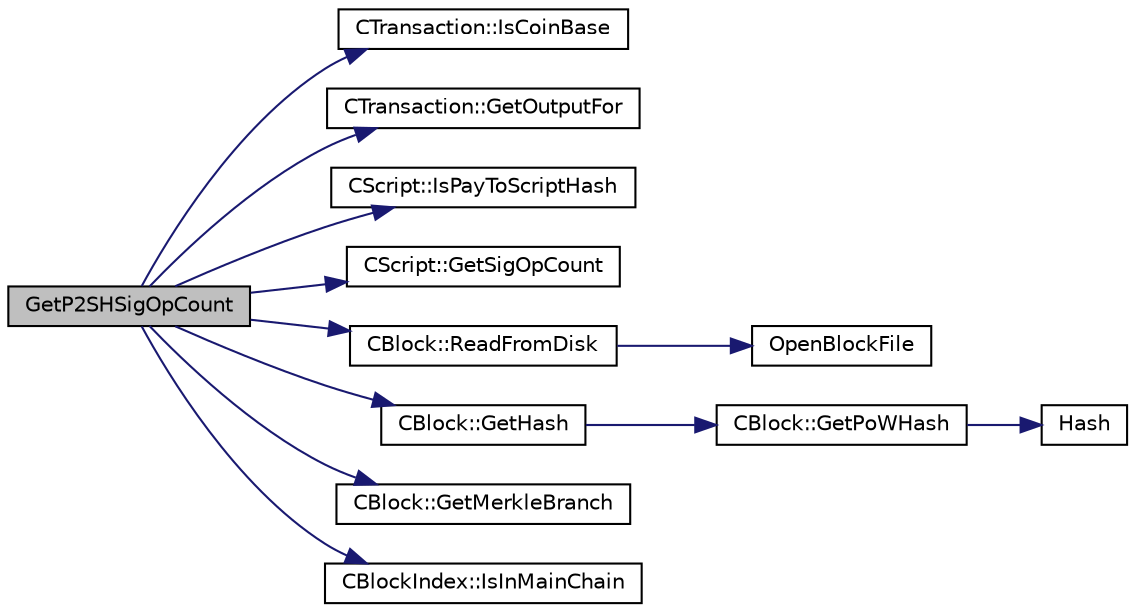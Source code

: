digraph "GetP2SHSigOpCount"
{
  edge [fontname="Helvetica",fontsize="10",labelfontname="Helvetica",labelfontsize="10"];
  node [fontname="Helvetica",fontsize="10",shape=record];
  rankdir="LR";
  Node160 [label="GetP2SHSigOpCount",height=0.2,width=0.4,color="black", fillcolor="grey75", style="filled", fontcolor="black"];
  Node160 -> Node161 [color="midnightblue",fontsize="10",style="solid",fontname="Helvetica"];
  Node161 [label="CTransaction::IsCoinBase",height=0.2,width=0.4,color="black", fillcolor="white", style="filled",URL="$df/d43/class_c_transaction.html#a96256e8ac1bf79ad9c057e48c41132dd"];
  Node160 -> Node162 [color="midnightblue",fontsize="10",style="solid",fontname="Helvetica"];
  Node162 [label="CTransaction::GetOutputFor",height=0.2,width=0.4,color="black", fillcolor="white", style="filled",URL="$df/d43/class_c_transaction.html#a6b7535cbc89183563196d24c3b1d53cd"];
  Node160 -> Node163 [color="midnightblue",fontsize="10",style="solid",fontname="Helvetica"];
  Node163 [label="CScript::IsPayToScriptHash",height=0.2,width=0.4,color="black", fillcolor="white", style="filled",URL="$d9/d4b/class_c_script.html#a0c3729c606d318923dc06f95d85a0971"];
  Node160 -> Node164 [color="midnightblue",fontsize="10",style="solid",fontname="Helvetica"];
  Node164 [label="CScript::GetSigOpCount",height=0.2,width=0.4,color="black", fillcolor="white", style="filled",URL="$d9/d4b/class_c_script.html#a957f92ddf3efcd76b66e514c05f27dde"];
  Node160 -> Node165 [color="midnightblue",fontsize="10",style="solid",fontname="Helvetica"];
  Node165 [label="CBlock::ReadFromDisk",height=0.2,width=0.4,color="black", fillcolor="white", style="filled",URL="$d3/d51/class_c_block.html#a77a1b1e9902e1e557d762f5a5f325cd8"];
  Node165 -> Node166 [color="midnightblue",fontsize="10",style="solid",fontname="Helvetica"];
  Node166 [label="OpenBlockFile",height=0.2,width=0.4,color="black", fillcolor="white", style="filled",URL="$d4/dbf/main_8h.html#acaa494f20aefb99c5f5f9022a97d0040"];
  Node160 -> Node167 [color="midnightblue",fontsize="10",style="solid",fontname="Helvetica"];
  Node167 [label="CBlock::GetHash",height=0.2,width=0.4,color="black", fillcolor="white", style="filled",URL="$d3/d51/class_c_block.html#a681acf1fa72ec2ed6c83ea5afc14e0f3"];
  Node167 -> Node168 [color="midnightblue",fontsize="10",style="solid",fontname="Helvetica"];
  Node168 [label="CBlock::GetPoWHash",height=0.2,width=0.4,color="black", fillcolor="white", style="filled",URL="$d3/d51/class_c_block.html#af203beb528a62ec30b0453cf5d860044"];
  Node168 -> Node169 [color="midnightblue",fontsize="10",style="solid",fontname="Helvetica"];
  Node169 [label="Hash",height=0.2,width=0.4,color="black", fillcolor="white", style="filled",URL="$db/dfb/hash_8h.html#ab3f6c437460137530d86e09c2c102e99"];
  Node160 -> Node170 [color="midnightblue",fontsize="10",style="solid",fontname="Helvetica"];
  Node170 [label="CBlock::GetMerkleBranch",height=0.2,width=0.4,color="black", fillcolor="white", style="filled",URL="$d3/d51/class_c_block.html#a7a3b82a1d7c641b20f4546f90533bca8"];
  Node160 -> Node171 [color="midnightblue",fontsize="10",style="solid",fontname="Helvetica"];
  Node171 [label="CBlockIndex::IsInMainChain",height=0.2,width=0.4,color="black", fillcolor="white", style="filled",URL="$d3/dbd/class_c_block_index.html#af4f055accf83016b226fd969e4de8fd7"];
}
